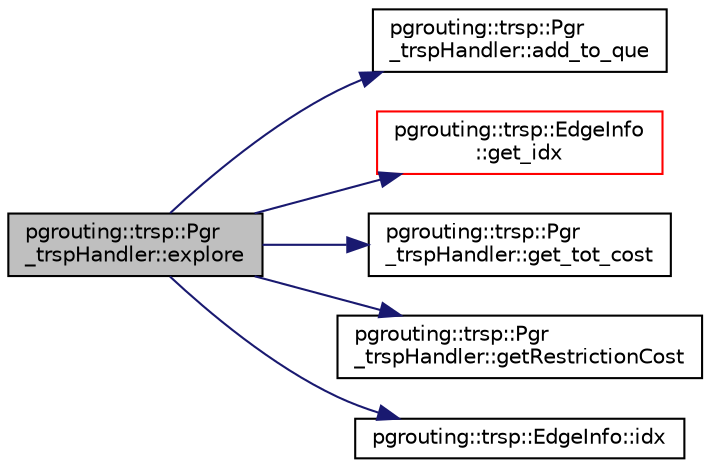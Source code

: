 digraph "pgrouting::trsp::Pgr_trspHandler::explore"
{
  edge [fontname="Helvetica",fontsize="10",labelfontname="Helvetica",labelfontsize="10"];
  node [fontname="Helvetica",fontsize="10",shape=record];
  rankdir="LR";
  Node116 [label="pgrouting::trsp::Pgr\l_trspHandler::explore",height=0.2,width=0.4,color="black", fillcolor="grey75", style="filled", fontcolor="black"];
  Node116 -> Node117 [color="midnightblue",fontsize="10",style="solid",fontname="Helvetica"];
  Node117 [label="pgrouting::trsp::Pgr\l_trspHandler::add_to_que",height=0.2,width=0.4,color="black", fillcolor="white", style="filled",URL="$classpgrouting_1_1trsp_1_1Pgr__trspHandler.html#a08f8116952de134836abdc50a73e8d58"];
  Node116 -> Node118 [color="midnightblue",fontsize="10",style="solid",fontname="Helvetica"];
  Node118 [label="pgrouting::trsp::EdgeInfo\l::get_idx",height=0.2,width=0.4,color="red", fillcolor="white", style="filled",URL="$classpgrouting_1_1trsp_1_1EdgeInfo.html#abd840dabd48d2aa120f26be3cc22f3dd"];
  Node116 -> Node121 [color="midnightblue",fontsize="10",style="solid",fontname="Helvetica"];
  Node121 [label="pgrouting::trsp::Pgr\l_trspHandler::get_tot_cost",height=0.2,width=0.4,color="black", fillcolor="white", style="filled",URL="$classpgrouting_1_1trsp_1_1Pgr__trspHandler.html#a45d35952fc73fd46ae67c3c138f420a7"];
  Node116 -> Node122 [color="midnightblue",fontsize="10",style="solid",fontname="Helvetica"];
  Node122 [label="pgrouting::trsp::Pgr\l_trspHandler::getRestrictionCost",height=0.2,width=0.4,color="black", fillcolor="white", style="filled",URL="$classpgrouting_1_1trsp_1_1Pgr__trspHandler.html#abced4bd03a174bb525b04e91fad18d21"];
  Node116 -> Node123 [color="midnightblue",fontsize="10",style="solid",fontname="Helvetica"];
  Node123 [label="pgrouting::trsp::EdgeInfo::idx",height=0.2,width=0.4,color="black", fillcolor="white", style="filled",URL="$classpgrouting_1_1trsp_1_1EdgeInfo.html#adec99afe13f3695d327d6be7c67e4faf"];
}
